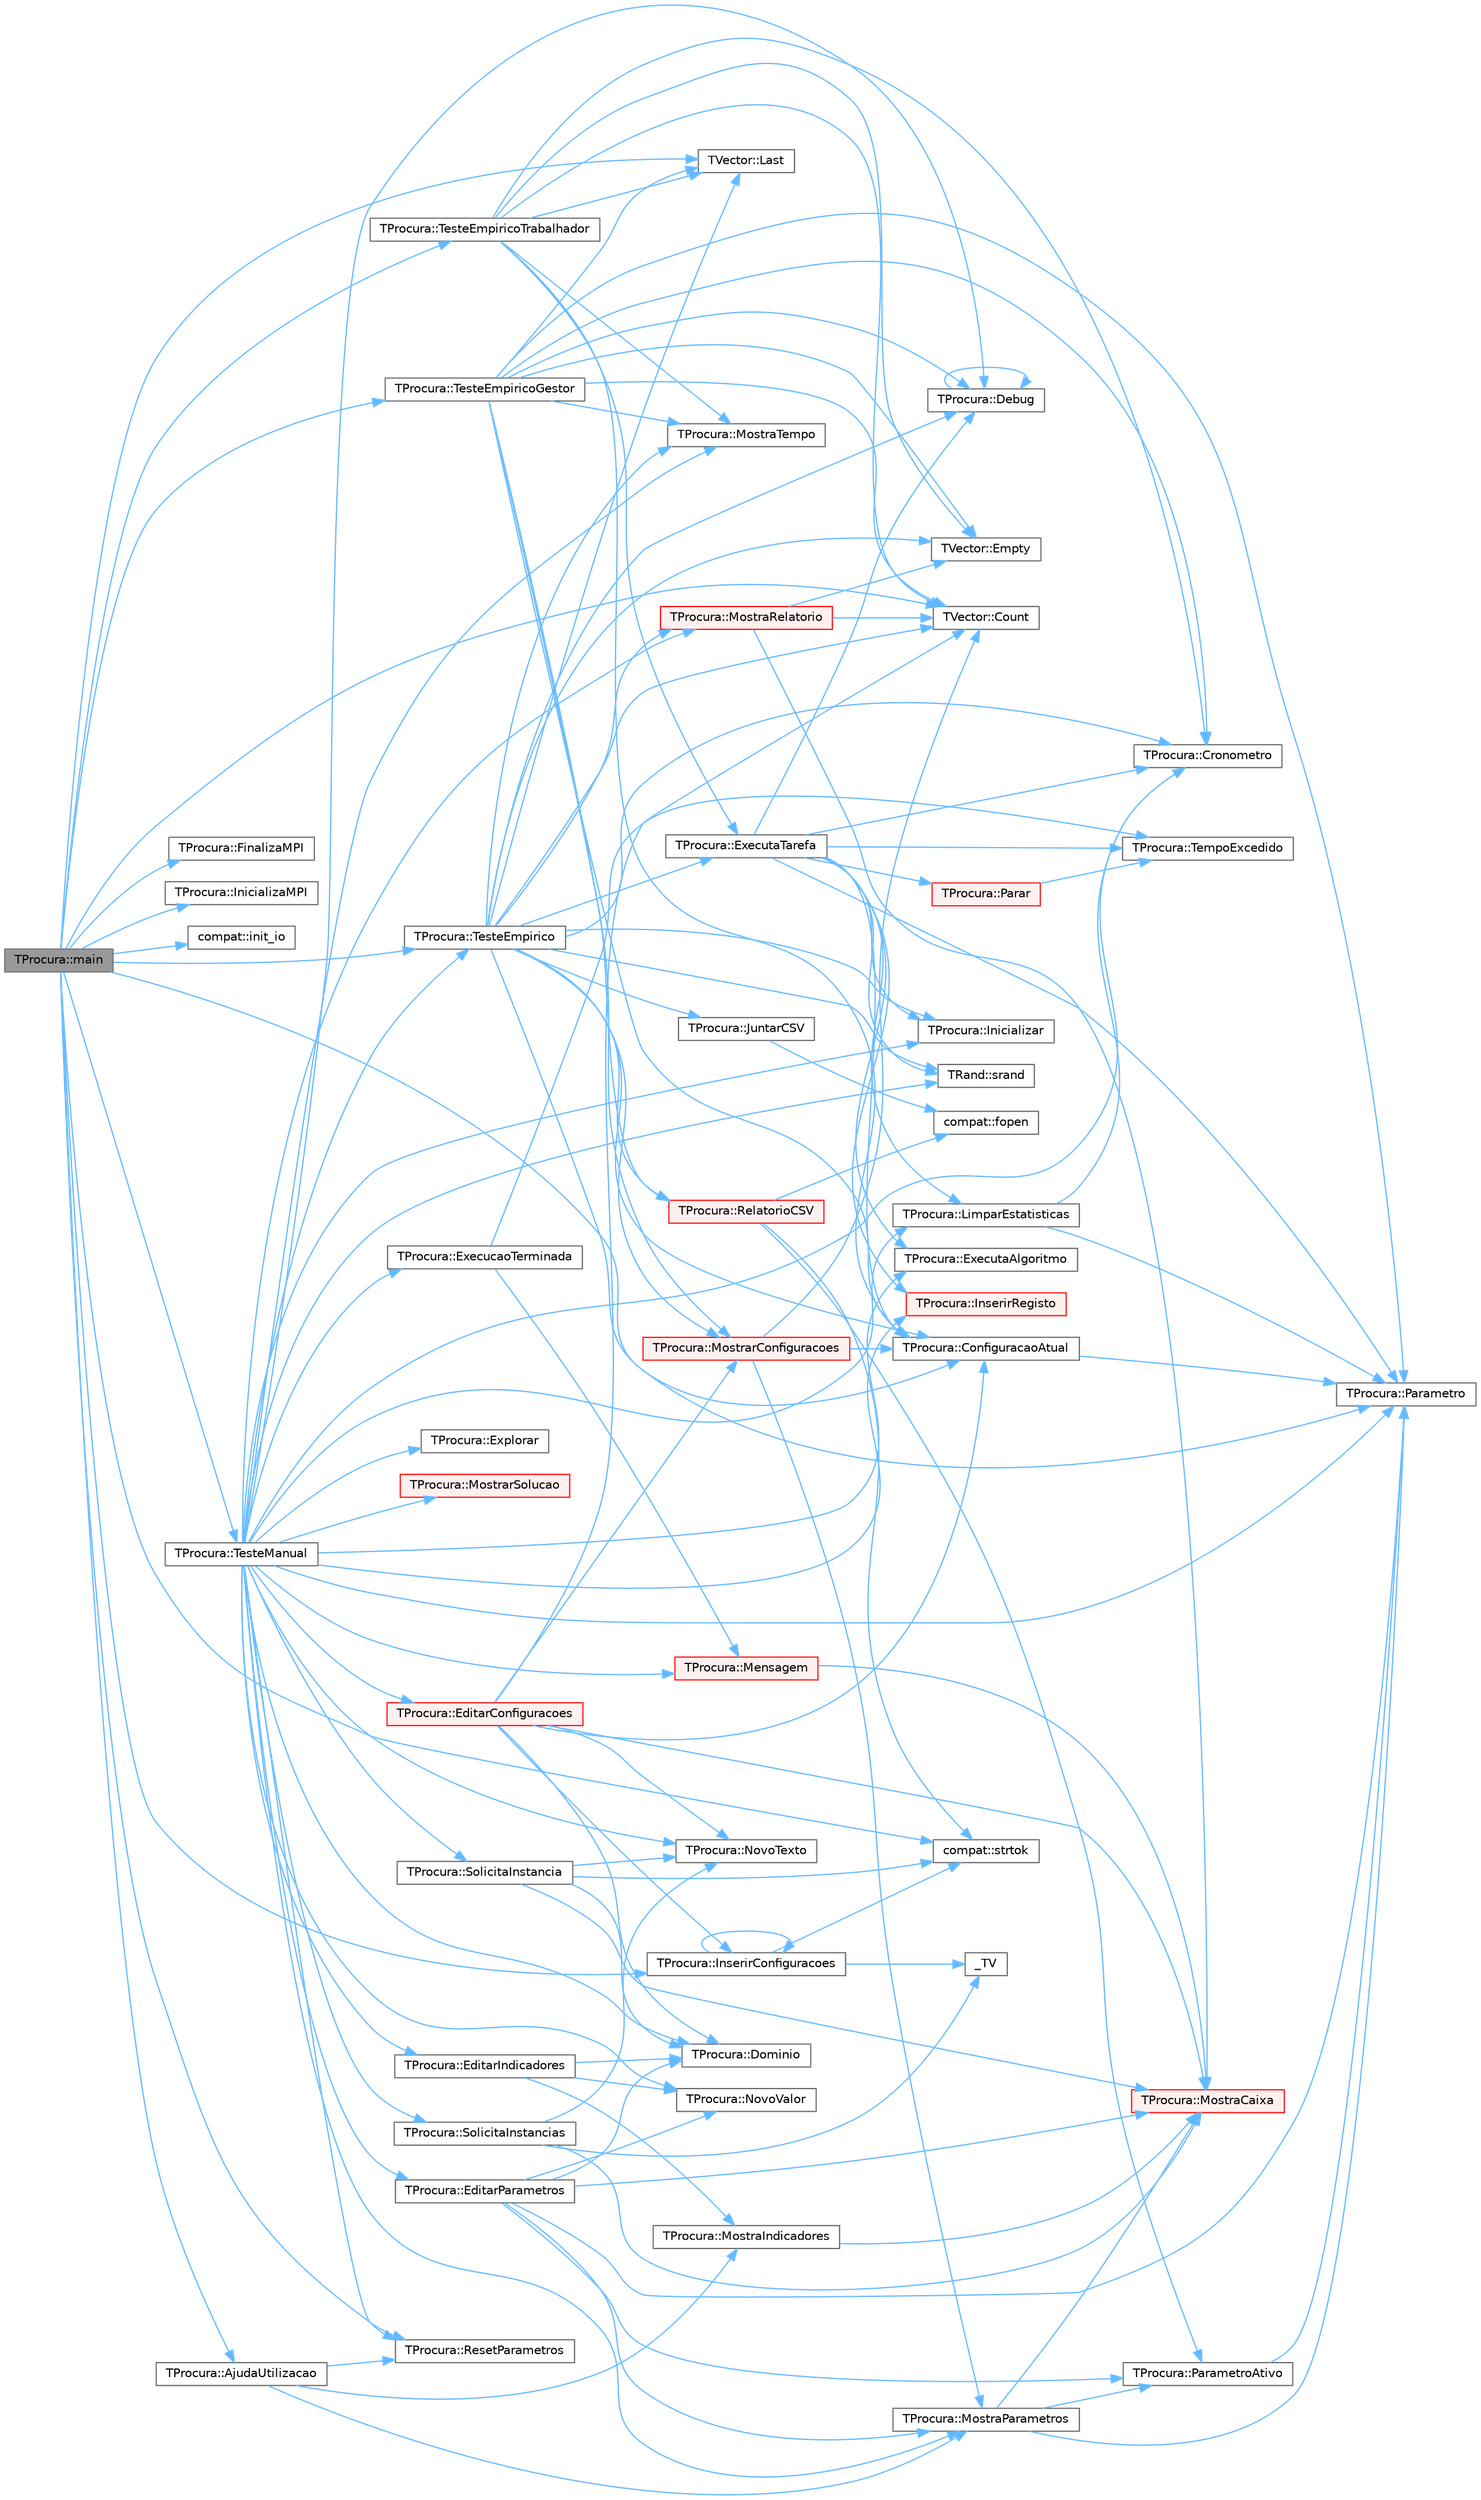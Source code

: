 digraph "TProcura::main"
{
 // LATEX_PDF_SIZE
  bgcolor="transparent";
  edge [fontname=Helvetica,fontsize=10,labelfontname=Helvetica,labelfontsize=10];
  node [fontname=Helvetica,fontsize=10,shape=box,height=0.2,width=0.4];
  rankdir="LR";
  Node1 [id="Node000001",label="TProcura::main",height=0.2,width=0.4,color="gray40", fillcolor="grey60", style="filled", fontcolor="black",tooltip="Inicializa a interação com o utilizador."];
  Node1 -> Node2 [id="edge1_Node000001_Node000002",color="steelblue1",style="solid",tooltip=" "];
  Node2 [id="Node000002",label="TProcura::AjudaUtilizacao",height=0.2,width=0.4,color="grey40", fillcolor="white", style="filled",URL="$classTProcura.html#adc4d653fe0feb6033083adc5d19e7fb5",tooltip="Mostra ajuda de utilização do programa."];
  Node2 -> Node3 [id="edge2_Node000002_Node000003",color="steelblue1",style="solid",tooltip=" "];
  Node3 [id="Node000003",label="TProcura::MostraIndicadores",height=0.2,width=0.4,color="grey40", fillcolor="white", style="filled",URL="$classTProcura.html#a99f5cf1c59ce543a58d802a1ac907299",tooltip="Mostra os indicadores definidos."];
  Node3 -> Node4 [id="edge3_Node000003_Node000004",color="steelblue1",style="solid",tooltip=" "];
  Node4 [id="Node000004",label="TProcura::MostraCaixa",height=0.2,width=0.4,color="red", fillcolor="#FFF0F0", style="filled",URL="$classTProcura.html#a3496857ee1a91785fbb6ad45f5e9ddea",tooltip=" "];
  Node2 -> Node6 [id="edge4_Node000002_Node000006",color="steelblue1",style="solid",tooltip=" "];
  Node6 [id="Node000006",label="TProcura::MostraParametros",height=0.2,width=0.4,color="grey40", fillcolor="white", style="filled",URL="$classTProcura.html#ae7fa07f03b8e5a201e35023ba7724b82",tooltip="Mostra os parâmetros atuais."];
  Node6 -> Node4 [id="edge5_Node000006_Node000004",color="steelblue1",style="solid",tooltip=" "];
  Node6 -> Node7 [id="edge6_Node000006_Node000007",color="steelblue1",style="solid",tooltip=" "];
  Node7 [id="Node000007",label="TProcura::Parametro",height=0.2,width=0.4,color="grey40", fillcolor="white", style="filled",URL="$classTProcura.html#a0e9e692f29af8a5d5279a8647c800437",tooltip=" "];
  Node6 -> Node8 [id="edge7_Node000006_Node000008",color="steelblue1",style="solid",tooltip=" "];
  Node8 [id="Node000008",label="TProcura::ParametroAtivo",height=0.2,width=0.4,color="grey40", fillcolor="white", style="filled",URL="$classTProcura.html#a816897a3f52c463e9ba30df3fd41dd6e",tooltip=" "];
  Node8 -> Node7 [id="edge8_Node000008_Node000007",color="steelblue1",style="solid",tooltip=" "];
  Node2 -> Node9 [id="edge9_Node000002_Node000009",color="steelblue1",style="solid",tooltip=" "];
  Node9 [id="Node000009",label="TProcura::ResetParametros",height=0.2,width=0.4,color="grey40", fillcolor="white", style="filled",URL="$classTProcura.html#a6b870a79b10bf2523bdb37c4b06bb871",tooltip="Inicializa os parametros, indicadores e instâncias."];
  Node1 -> Node10 [id="edge10_Node000001_Node000010",color="steelblue1",style="solid",tooltip=" "];
  Node10 [id="Node000010",label="TProcura::ConfiguracaoAtual",height=0.2,width=0.4,color="grey40", fillcolor="white", style="filled",URL="$classTProcura.html#ac1d9f06b12765a02290050af15463186",tooltip="Grava ou lê a configuração atual."];
  Node10 -> Node7 [id="edge11_Node000010_Node000007",color="steelblue1",style="solid",tooltip=" "];
  Node1 -> Node11 [id="edge12_Node000001_Node000011",color="steelblue1",style="solid",tooltip=" "];
  Node11 [id="Node000011",label="TVector::Count",height=0.2,width=0.4,color="grey40", fillcolor="white", style="filled",URL="$classTVector.html#ac3c744d84543ca6e32859eb7dfccfeef",tooltip=" "];
  Node1 -> Node12 [id="edge13_Node000001_Node000012",color="steelblue1",style="solid",tooltip=" "];
  Node12 [id="Node000012",label="TProcura::FinalizaMPI",height=0.2,width=0.4,color="grey40", fillcolor="white", style="filled",URL="$classTProcura.html#a5f946d1f7a89ca3c50fbb80477966607",tooltip="Finaliza o ambiente MPI, se aplicável."];
  Node1 -> Node13 [id="edge14_Node000001_Node000013",color="steelblue1",style="solid",tooltip=" "];
  Node13 [id="Node000013",label="TProcura::InicializaMPI",height=0.2,width=0.4,color="grey40", fillcolor="white", style="filled",URL="$classTProcura.html#a99028e43382ddefb3660942deb95608d",tooltip="Inicializa o ambiente MPI, se aplicável."];
  Node1 -> Node14 [id="edge15_Node000001_Node000014",color="steelblue1",style="solid",tooltip=" "];
  Node14 [id="Node000014",label="compat::init_io",height=0.2,width=0.4,color="grey40", fillcolor="white", style="filled",URL="$namespacecompat.html#a4458d9a13083e2a6ae1b6c659c4043cc",tooltip=" "];
  Node1 -> Node15 [id="edge16_Node000001_Node000015",color="steelblue1",style="solid",tooltip=" "];
  Node15 [id="Node000015",label="TProcura::InserirConfiguracoes",height=0.2,width=0.4,color="grey40", fillcolor="white", style="filled",URL="$classTProcura.html#a662c7ff8ba62bb5745a7ee0ec92eea13",tooltip="Insere configurações a partir de uma string."];
  Node15 -> Node16 [id="edge17_Node000015_Node000016",color="steelblue1",style="solid",tooltip=" "];
  Node16 [id="Node000016",label="_TV",height=0.2,width=0.4,color="grey40", fillcolor="white", style="filled",URL="$TVector_8h.html#a442726d787e600d83bb1f358840dcb3a",tooltip=" "];
  Node15 -> Node15 [id="edge18_Node000015_Node000015",color="steelblue1",style="solid",tooltip=" "];
  Node15 -> Node17 [id="edge19_Node000015_Node000017",color="steelblue1",style="solid",tooltip=" "];
  Node17 [id="Node000017",label="compat::strtok",height=0.2,width=0.4,color="grey40", fillcolor="white", style="filled",URL="$namespacecompat.html#a342aea1a38c4383aedcc7fea5e68048a",tooltip=" "];
  Node1 -> Node18 [id="edge20_Node000001_Node000018",color="steelblue1",style="solid",tooltip=" "];
  Node18 [id="Node000018",label="TVector::Last",height=0.2,width=0.4,color="grey40", fillcolor="white", style="filled",URL="$classTVector.html#aa304d639c79ef2842f9951846c6292e3",tooltip=" "];
  Node1 -> Node9 [id="edge21_Node000001_Node000009",color="steelblue1",style="solid",tooltip=" "];
  Node1 -> Node17 [id="edge22_Node000001_Node000017",color="steelblue1",style="solid",tooltip=" "];
  Node1 -> Node19 [id="edge23_Node000001_Node000019",color="steelblue1",style="solid",tooltip=" "];
  Node19 [id="Node000019",label="TProcura::TesteEmpirico",height=0.2,width=0.4,color="grey40", fillcolor="white", style="filled",URL="$classTProcura.html#ae98922e2f7f8bb6e487af0a1e4f84336",tooltip="Executa testes empíricos, em todas as configurações guardadas, nas instâncias selecionadas."];
  Node19 -> Node10 [id="edge24_Node000019_Node000010",color="steelblue1",style="solid",tooltip=" "];
  Node19 -> Node11 [id="edge25_Node000019_Node000011",color="steelblue1",style="solid",tooltip=" "];
  Node19 -> Node20 [id="edge26_Node000019_Node000020",color="steelblue1",style="solid",tooltip=" "];
  Node20 [id="Node000020",label="TProcura::Cronometro",height=0.2,width=0.4,color="grey40", fillcolor="white", style="filled",URL="$classTProcura.html#adb09aa964fe750da7a383318cd0f48a0",tooltip="retorna o tempo em segundos desde que o cronómetro foi inicializado"];
  Node19 -> Node21 [id="edge27_Node000019_Node000021",color="steelblue1",style="solid",tooltip=" "];
  Node21 [id="Node000021",label="TProcura::Debug",height=0.2,width=0.4,color="grey40", fillcolor="white", style="filled",URL="$classTProcura.html#a0c5676c1b54ab6bdc1045b98aeafe456",tooltip="Mostra o estado no ecrã, para debug."];
  Node21 -> Node21 [id="edge28_Node000021_Node000021",color="steelblue1",style="solid",tooltip=" "];
  Node19 -> Node22 [id="edge29_Node000019_Node000022",color="steelblue1",style="solid",tooltip=" "];
  Node22 [id="Node000022",label="TVector::Empty",height=0.2,width=0.4,color="grey40", fillcolor="white", style="filled",URL="$classTVector.html#a4f242a23bca606a1d0c8f75115b1fde9",tooltip=" "];
  Node19 -> Node23 [id="edge30_Node000019_Node000023",color="steelblue1",style="solid",tooltip=" "];
  Node23 [id="Node000023",label="TProcura::ExecutaTarefa",height=0.2,width=0.4,color="grey40", fillcolor="white", style="filled",URL="$classTProcura.html#a2c3c5fdff8277b04a219156dec0f068b",tooltip="Executa uma tarefa num teste empírico."];
  Node23 -> Node10 [id="edge31_Node000023_Node000010",color="steelblue1",style="solid",tooltip=" "];
  Node23 -> Node20 [id="edge32_Node000023_Node000020",color="steelblue1",style="solid",tooltip=" "];
  Node23 -> Node21 [id="edge33_Node000023_Node000021",color="steelblue1",style="solid",tooltip=" "];
  Node23 -> Node24 [id="edge34_Node000023_Node000024",color="steelblue1",style="solid",tooltip=" "];
  Node24 [id="Node000024",label="TProcura::ExecutaAlgoritmo",height=0.2,width=0.4,color="grey40", fillcolor="white", style="filled",URL="$classTProcura.html#a1297806db02da2a44794883a6f427965",tooltip="Executa o algoritmo com os parametros atuais."];
  Node23 -> Node25 [id="edge35_Node000023_Node000025",color="steelblue1",style="solid",tooltip=" "];
  Node25 [id="Node000025",label="TProcura::Inicializar",height=0.2,width=0.4,color="grey40", fillcolor="white", style="filled",URL="$classTProcura.html#a1af0e64ed79d99972d8d48fadf839f43",tooltip="Coloca o objecto no estado inicial da procura."];
  Node23 -> Node26 [id="edge36_Node000023_Node000026",color="steelblue1",style="solid",tooltip=" "];
  Node26 [id="Node000026",label="TProcura::InserirRegisto",height=0.2,width=0.4,color="red", fillcolor="#FFF0F0", style="filled",URL="$classTProcura.html#acd7a254a5057023a21b9909053c36f24",tooltip="Insere um novo registo de resultados."];
  Node23 -> Node30 [id="edge37_Node000023_Node000030",color="steelblue1",style="solid",tooltip=" "];
  Node30 [id="Node000030",label="TProcura::LimparEstatisticas",height=0.2,width=0.4,color="grey40", fillcolor="white", style="filled",URL="$classTProcura.html#ae82e7be02923531e7ead26b1b25cec0f",tooltip="Chapar antes da execução do algoritmo. Limpa valores estatísticos, e fixa o instante limite de tempo ..."];
  Node30 -> Node20 [id="edge38_Node000030_Node000020",color="steelblue1",style="solid",tooltip=" "];
  Node30 -> Node7 [id="edge39_Node000030_Node000007",color="steelblue1",style="solid",tooltip=" "];
  Node23 -> Node7 [id="edge40_Node000023_Node000007",color="steelblue1",style="solid",tooltip=" "];
  Node23 -> Node31 [id="edge41_Node000023_Node000031",color="steelblue1",style="solid",tooltip=" "];
  Node31 [id="Node000031",label="TProcura::Parar",height=0.2,width=0.4,color="red", fillcolor="#FFF0F0", style="filled",URL="$classTProcura.html#a7952e187e1b0ae0ca52edab157223179",tooltip="Verifica se a procura deve ser interrompida."];
  Node31 -> Node33 [id="edge42_Node000031_Node000033",color="steelblue1",style="solid",tooltip=" "];
  Node33 [id="Node000033",label="TProcura::TempoExcedido",height=0.2,width=0.4,color="grey40", fillcolor="white", style="filled",URL="$classTProcura.html#afa3015ac104b603930d3f60a34c09fff",tooltip=" "];
  Node23 -> Node34 [id="edge43_Node000023_Node000034",color="steelblue1",style="solid",tooltip=" "];
  Node34 [id="Node000034",label="TRand::srand",height=0.2,width=0.4,color="grey40", fillcolor="white", style="filled",URL="$namespaceTRand.html#ad0b319d6f58ab6820b001b4e3d3ae245",tooltip="Inicializa a semente da geração pseudo-aleatória."];
  Node23 -> Node33 [id="edge44_Node000023_Node000033",color="steelblue1",style="solid",tooltip=" "];
  Node19 -> Node25 [id="edge45_Node000019_Node000025",color="steelblue1",style="solid",tooltip=" "];
  Node19 -> Node35 [id="edge46_Node000019_Node000035",color="steelblue1",style="solid",tooltip=" "];
  Node35 [id="Node000035",label="TProcura::JuntarCSV",height=0.2,width=0.4,color="grey40", fillcolor="white", style="filled",URL="$classTProcura.html#aa47aff45144b528adaecdb654c498844",tooltip="Juntar ficheiros CSV gerados por diferentes processos MPI em um único ficheiro."];
  Node35 -> Node36 [id="edge47_Node000035_Node000036",color="steelblue1",style="solid",tooltip=" "];
  Node36 [id="Node000036",label="compat::fopen",height=0.2,width=0.4,color="grey40", fillcolor="white", style="filled",URL="$namespacecompat.html#a00b22acc72899dbcb64f43ad8ec8b41d",tooltip=" "];
  Node19 -> Node18 [id="edge48_Node000019_Node000018",color="steelblue1",style="solid",tooltip=" "];
  Node19 -> Node37 [id="edge49_Node000019_Node000037",color="steelblue1",style="solid",tooltip=" "];
  Node37 [id="Node000037",label="TProcura::MostrarConfiguracoes",height=0.2,width=0.4,color="red", fillcolor="#FFF0F0", style="filled",URL="$classTProcura.html#a3332047124784be2fc7af575a5f7f8b5",tooltip="Mostra as configurações disponíveis."];
  Node37 -> Node10 [id="edge50_Node000037_Node000010",color="steelblue1",style="solid",tooltip=" "];
  Node37 -> Node11 [id="edge51_Node000037_Node000011",color="steelblue1",style="solid",tooltip=" "];
  Node37 -> Node6 [id="edge52_Node000037_Node000006",color="steelblue1",style="solid",tooltip=" "];
  Node19 -> Node39 [id="edge53_Node000019_Node000039",color="steelblue1",style="solid",tooltip=" "];
  Node39 [id="Node000039",label="TProcura::MostraRelatorio",height=0.2,width=0.4,color="red", fillcolor="#FFF0F0", style="filled",URL="$classTProcura.html#a8efec796677c8e25ad8bdb56a1082e2d",tooltip="Mostra um relatório dos resultados."];
  Node39 -> Node11 [id="edge54_Node000039_Node000011",color="steelblue1",style="solid",tooltip=" "];
  Node39 -> Node22 [id="edge55_Node000039_Node000022",color="steelblue1",style="solid",tooltip=" "];
  Node39 -> Node4 [id="edge56_Node000039_Node000004",color="steelblue1",style="solid",tooltip=" "];
  Node19 -> Node45 [id="edge57_Node000019_Node000045",color="steelblue1",style="solid",tooltip=" "];
  Node45 [id="Node000045",label="TProcura::MostraTempo",height=0.2,width=0.4,color="grey40", fillcolor="white", style="filled",URL="$classTProcura.html#a3bfb17b3b826cc2f593f950a227c3049",tooltip="Mostra tempo num formato humano."];
  Node19 -> Node7 [id="edge58_Node000019_Node000007",color="steelblue1",style="solid",tooltip=" "];
  Node19 -> Node46 [id="edge59_Node000019_Node000046",color="steelblue1",style="solid",tooltip=" "];
  Node46 [id="Node000046",label="TProcura::RelatorioCSV",height=0.2,width=0.4,color="red", fillcolor="#FFF0F0", style="filled",URL="$classTProcura.html#ab29731e4c9c1d57ccf72740d7d96ec32",tooltip="Gera um relatório CSV com os resultados."];
  Node46 -> Node36 [id="edge60_Node000046_Node000036",color="steelblue1",style="solid",tooltip=" "];
  Node46 -> Node8 [id="edge61_Node000046_Node000008",color="steelblue1",style="solid",tooltip=" "];
  Node46 -> Node17 [id="edge62_Node000046_Node000017",color="steelblue1",style="solid",tooltip=" "];
  Node19 -> Node34 [id="edge63_Node000019_Node000034",color="steelblue1",style="solid",tooltip=" "];
  Node1 -> Node47 [id="edge64_Node000001_Node000047",color="steelblue1",style="solid",tooltip=" "];
  Node47 [id="Node000047",label="TProcura::TesteEmpiricoGestor",height=0.2,width=0.4,color="grey40", fillcolor="white", style="filled",URL="$classTProcura.html#afd7217164b5ffce15f1949138f469fdb",tooltip="Teste empírico com modo mestre-escravo (este é o mestre)"];
  Node47 -> Node10 [id="edge65_Node000047_Node000010",color="steelblue1",style="solid",tooltip=" "];
  Node47 -> Node11 [id="edge66_Node000047_Node000011",color="steelblue1",style="solid",tooltip=" "];
  Node47 -> Node20 [id="edge67_Node000047_Node000020",color="steelblue1",style="solid",tooltip=" "];
  Node47 -> Node21 [id="edge68_Node000047_Node000021",color="steelblue1",style="solid",tooltip=" "];
  Node47 -> Node22 [id="edge69_Node000047_Node000022",color="steelblue1",style="solid",tooltip=" "];
  Node47 -> Node18 [id="edge70_Node000047_Node000018",color="steelblue1",style="solid",tooltip=" "];
  Node47 -> Node37 [id="edge71_Node000047_Node000037",color="steelblue1",style="solid",tooltip=" "];
  Node47 -> Node45 [id="edge72_Node000047_Node000045",color="steelblue1",style="solid",tooltip=" "];
  Node47 -> Node7 [id="edge73_Node000047_Node000007",color="steelblue1",style="solid",tooltip=" "];
  Node47 -> Node46 [id="edge74_Node000047_Node000046",color="steelblue1",style="solid",tooltip=" "];
  Node1 -> Node48 [id="edge75_Node000001_Node000048",color="steelblue1",style="solid",tooltip=" "];
  Node48 [id="Node000048",label="TProcura::TesteEmpiricoTrabalhador",height=0.2,width=0.4,color="grey40", fillcolor="white", style="filled",URL="$classTProcura.html#a1b444fbb9aa1d6bf3df277df3f289587",tooltip="Teste empírico com modo mestre-escravo (este é o escravo)"];
  Node48 -> Node10 [id="edge76_Node000048_Node000010",color="steelblue1",style="solid",tooltip=" "];
  Node48 -> Node11 [id="edge77_Node000048_Node000011",color="steelblue1",style="solid",tooltip=" "];
  Node48 -> Node20 [id="edge78_Node000048_Node000020",color="steelblue1",style="solid",tooltip=" "];
  Node48 -> Node22 [id="edge79_Node000048_Node000022",color="steelblue1",style="solid",tooltip=" "];
  Node48 -> Node23 [id="edge80_Node000048_Node000023",color="steelblue1",style="solid",tooltip=" "];
  Node48 -> Node18 [id="edge81_Node000048_Node000018",color="steelblue1",style="solid",tooltip=" "];
  Node48 -> Node45 [id="edge82_Node000048_Node000045",color="steelblue1",style="solid",tooltip=" "];
  Node1 -> Node49 [id="edge83_Node000001_Node000049",color="steelblue1",style="solid",tooltip=" "];
  Node49 [id="Node000049",label="TProcura::TesteManual",height=0.2,width=0.4,color="grey40", fillcolor="white", style="filled",URL="$classTProcura.html#a5fdf4e8f76e59eb83fbc274fa61e34af",tooltip="Inicializa a interação com o utilizador."];
  Node49 -> Node20 [id="edge84_Node000049_Node000020",color="steelblue1",style="solid",tooltip=" "];
  Node49 -> Node21 [id="edge85_Node000049_Node000021",color="steelblue1",style="solid",tooltip=" "];
  Node49 -> Node50 [id="edge86_Node000049_Node000050",color="steelblue1",style="solid",tooltip=" "];
  Node50 [id="Node000050",label="TProcura::Dominio",height=0.2,width=0.4,color="grey40", fillcolor="white", style="filled",URL="$classTProcura.html#a12cd67e1b86ed4d6a6c47c652c0cd9bf",tooltip="Limita o domínio de um parâmetro inteiro."];
  Node49 -> Node51 [id="edge87_Node000049_Node000051",color="steelblue1",style="solid",tooltip=" "];
  Node51 [id="Node000051",label="TProcura::EditarConfiguracoes",height=0.2,width=0.4,color="red", fillcolor="#FFF0F0", style="filled",URL="$classTProcura.html#ae559b54c7ff363280df914fec988794f",tooltip="Permite ao utilizador editar as configurações."];
  Node51 -> Node10 [id="edge88_Node000051_Node000010",color="steelblue1",style="solid",tooltip=" "];
  Node51 -> Node11 [id="edge89_Node000051_Node000011",color="steelblue1",style="solid",tooltip=" "];
  Node51 -> Node50 [id="edge90_Node000051_Node000050",color="steelblue1",style="solid",tooltip=" "];
  Node51 -> Node15 [id="edge91_Node000051_Node000015",color="steelblue1",style="solid",tooltip=" "];
  Node51 -> Node4 [id="edge92_Node000051_Node000004",color="steelblue1",style="solid",tooltip=" "];
  Node51 -> Node37 [id="edge93_Node000051_Node000037",color="steelblue1",style="solid",tooltip=" "];
  Node51 -> Node54 [id="edge94_Node000051_Node000054",color="steelblue1",style="solid",tooltip=" "];
  Node54 [id="Node000054",label="TProcura::NovoTexto",height=0.2,width=0.4,color="grey40", fillcolor="white", style="filled",URL="$classTProcura.html#a17fa21564876d313f79b4376ce7366a1",tooltip=" "];
  Node49 -> Node55 [id="edge95_Node000049_Node000055",color="steelblue1",style="solid",tooltip=" "];
  Node55 [id="Node000055",label="TProcura::EditarIndicadores",height=0.2,width=0.4,color="grey40", fillcolor="white", style="filled",URL="$classTProcura.html#a8f5d1ccb82a33db762fbb8400eeacf39",tooltip="Permite ao utilizador editar os indicadores a utilizar."];
  Node55 -> Node50 [id="edge96_Node000055_Node000050",color="steelblue1",style="solid",tooltip=" "];
  Node55 -> Node3 [id="edge97_Node000055_Node000003",color="steelblue1",style="solid",tooltip=" "];
  Node55 -> Node56 [id="edge98_Node000055_Node000056",color="steelblue1",style="solid",tooltip=" "];
  Node56 [id="Node000056",label="TProcura::NovoValor",height=0.2,width=0.4,color="grey40", fillcolor="white", style="filled",URL="$classTProcura.html#a9918a19f3cead7c9c6bd28f19ff31b0e",tooltip=" "];
  Node49 -> Node57 [id="edge99_Node000049_Node000057",color="steelblue1",style="solid",tooltip=" "];
  Node57 [id="Node000057",label="TProcura::EditarParametros",height=0.2,width=0.4,color="grey40", fillcolor="white", style="filled",URL="$classTProcura.html#ab044dca559e3c04e5cec68647af2c7c4",tooltip="Permite ao utilizador editar os parâmetros."];
  Node57 -> Node50 [id="edge100_Node000057_Node000050",color="steelblue1",style="solid",tooltip=" "];
  Node57 -> Node4 [id="edge101_Node000057_Node000004",color="steelblue1",style="solid",tooltip=" "];
  Node57 -> Node6 [id="edge102_Node000057_Node000006",color="steelblue1",style="solid",tooltip=" "];
  Node57 -> Node56 [id="edge103_Node000057_Node000056",color="steelblue1",style="solid",tooltip=" "];
  Node57 -> Node7 [id="edge104_Node000057_Node000007",color="steelblue1",style="solid",tooltip=" "];
  Node57 -> Node8 [id="edge105_Node000057_Node000008",color="steelblue1",style="solid",tooltip=" "];
  Node49 -> Node58 [id="edge106_Node000049_Node000058",color="steelblue1",style="solid",tooltip=" "];
  Node58 [id="Node000058",label="TProcura::ExecucaoTerminada",height=0.2,width=0.4,color="grey40", fillcolor="white", style="filled",URL="$classTProcura.html#a86985c8dc9a0e0bd375a4148f6ea6de7",tooltip="Chamar após a execução do algoritmo. Grava o tempo consumido."];
  Node58 -> Node59 [id="edge107_Node000058_Node000059",color="steelblue1",style="solid",tooltip=" "];
  Node59 [id="Node000059",label="TProcura::Mensagem",height=0.2,width=0.4,color="red", fillcolor="#FFF0F0", style="filled",URL="$classTProcura.html#a8367fcda807ebad51f2475eba9adf3a3",tooltip=" "];
  Node59 -> Node4 [id="edge108_Node000059_Node000004",color="steelblue1",style="solid",tooltip=" "];
  Node58 -> Node33 [id="edge109_Node000058_Node000033",color="steelblue1",style="solid",tooltip=" "];
  Node49 -> Node24 [id="edge110_Node000049_Node000024",color="steelblue1",style="solid",tooltip=" "];
  Node49 -> Node60 [id="edge111_Node000049_Node000060",color="steelblue1",style="solid",tooltip=" "];
  Node60 [id="Node000060",label="TProcura::Explorar",height=0.2,width=0.4,color="grey40", fillcolor="white", style="filled",URL="$classTProcura.html#abd93e2ba1f58d3ee7bef74845cee99fb",tooltip="definir para explorar manualmente os dados (não definido em TProcura, apenas em TProcuraConstrutiva)"];
  Node49 -> Node25 [id="edge112_Node000049_Node000025",color="steelblue1",style="solid",tooltip=" "];
  Node49 -> Node26 [id="edge113_Node000049_Node000026",color="steelblue1",style="solid",tooltip=" "];
  Node49 -> Node30 [id="edge114_Node000049_Node000030",color="steelblue1",style="solid",tooltip=" "];
  Node49 -> Node59 [id="edge115_Node000049_Node000059",color="steelblue1",style="solid",tooltip=" "];
  Node49 -> Node6 [id="edge116_Node000049_Node000006",color="steelblue1",style="solid",tooltip=" "];
  Node49 -> Node39 [id="edge117_Node000049_Node000039",color="steelblue1",style="solid",tooltip=" "];
  Node49 -> Node61 [id="edge118_Node000049_Node000061",color="steelblue1",style="solid",tooltip=" "];
  Node61 [id="Node000061",label="TProcura::MostrarSolucao",height=0.2,width=0.4,color="red", fillcolor="#FFF0F0", style="filled",URL="$classTProcura.html#a014a294d094430b113ffb36e64a74d97",tooltip="definir para visualizar a solução"];
  Node49 -> Node45 [id="edge119_Node000049_Node000045",color="steelblue1",style="solid",tooltip=" "];
  Node49 -> Node54 [id="edge120_Node000049_Node000054",color="steelblue1",style="solid",tooltip=" "];
  Node49 -> Node56 [id="edge121_Node000049_Node000056",color="steelblue1",style="solid",tooltip=" "];
  Node49 -> Node7 [id="edge122_Node000049_Node000007",color="steelblue1",style="solid",tooltip=" "];
  Node49 -> Node9 [id="edge123_Node000049_Node000009",color="steelblue1",style="solid",tooltip=" "];
  Node49 -> Node62 [id="edge124_Node000049_Node000062",color="steelblue1",style="solid",tooltip=" "];
  Node62 [id="Node000062",label="TProcura::SolicitaInstancia",height=0.2,width=0.4,color="grey40", fillcolor="white", style="filled",URL="$classTProcura.html#ae9f0b921a171a110e6a6fcc209332635",tooltip="Solicita ao utilizador o ID da instância a utilizar, permitindo alterar também o prefixo do ficheiro."];
  Node62 -> Node50 [id="edge125_Node000062_Node000050",color="steelblue1",style="solid",tooltip=" "];
  Node62 -> Node4 [id="edge126_Node000062_Node000004",color="steelblue1",style="solid",tooltip=" "];
  Node62 -> Node54 [id="edge127_Node000062_Node000054",color="steelblue1",style="solid",tooltip=" "];
  Node62 -> Node17 [id="edge128_Node000062_Node000017",color="steelblue1",style="solid",tooltip=" "];
  Node49 -> Node63 [id="edge129_Node000049_Node000063",color="steelblue1",style="solid",tooltip=" "];
  Node63 [id="Node000063",label="TProcura::SolicitaInstancias",height=0.2,width=0.4,color="grey40", fillcolor="white", style="filled",URL="$classTProcura.html#a6941386b767d6f0723c6eb9d27241d69",tooltip="Solicita ao utilizador uma lista de instâncias."];
  Node63 -> Node16 [id="edge130_Node000063_Node000016",color="steelblue1",style="solid",tooltip=" "];
  Node63 -> Node4 [id="edge131_Node000063_Node000004",color="steelblue1",style="solid",tooltip=" "];
  Node63 -> Node54 [id="edge132_Node000063_Node000054",color="steelblue1",style="solid",tooltip=" "];
  Node49 -> Node34 [id="edge133_Node000049_Node000034",color="steelblue1",style="solid",tooltip=" "];
  Node49 -> Node19 [id="edge134_Node000049_Node000019",color="steelblue1",style="solid",tooltip=" "];
}
